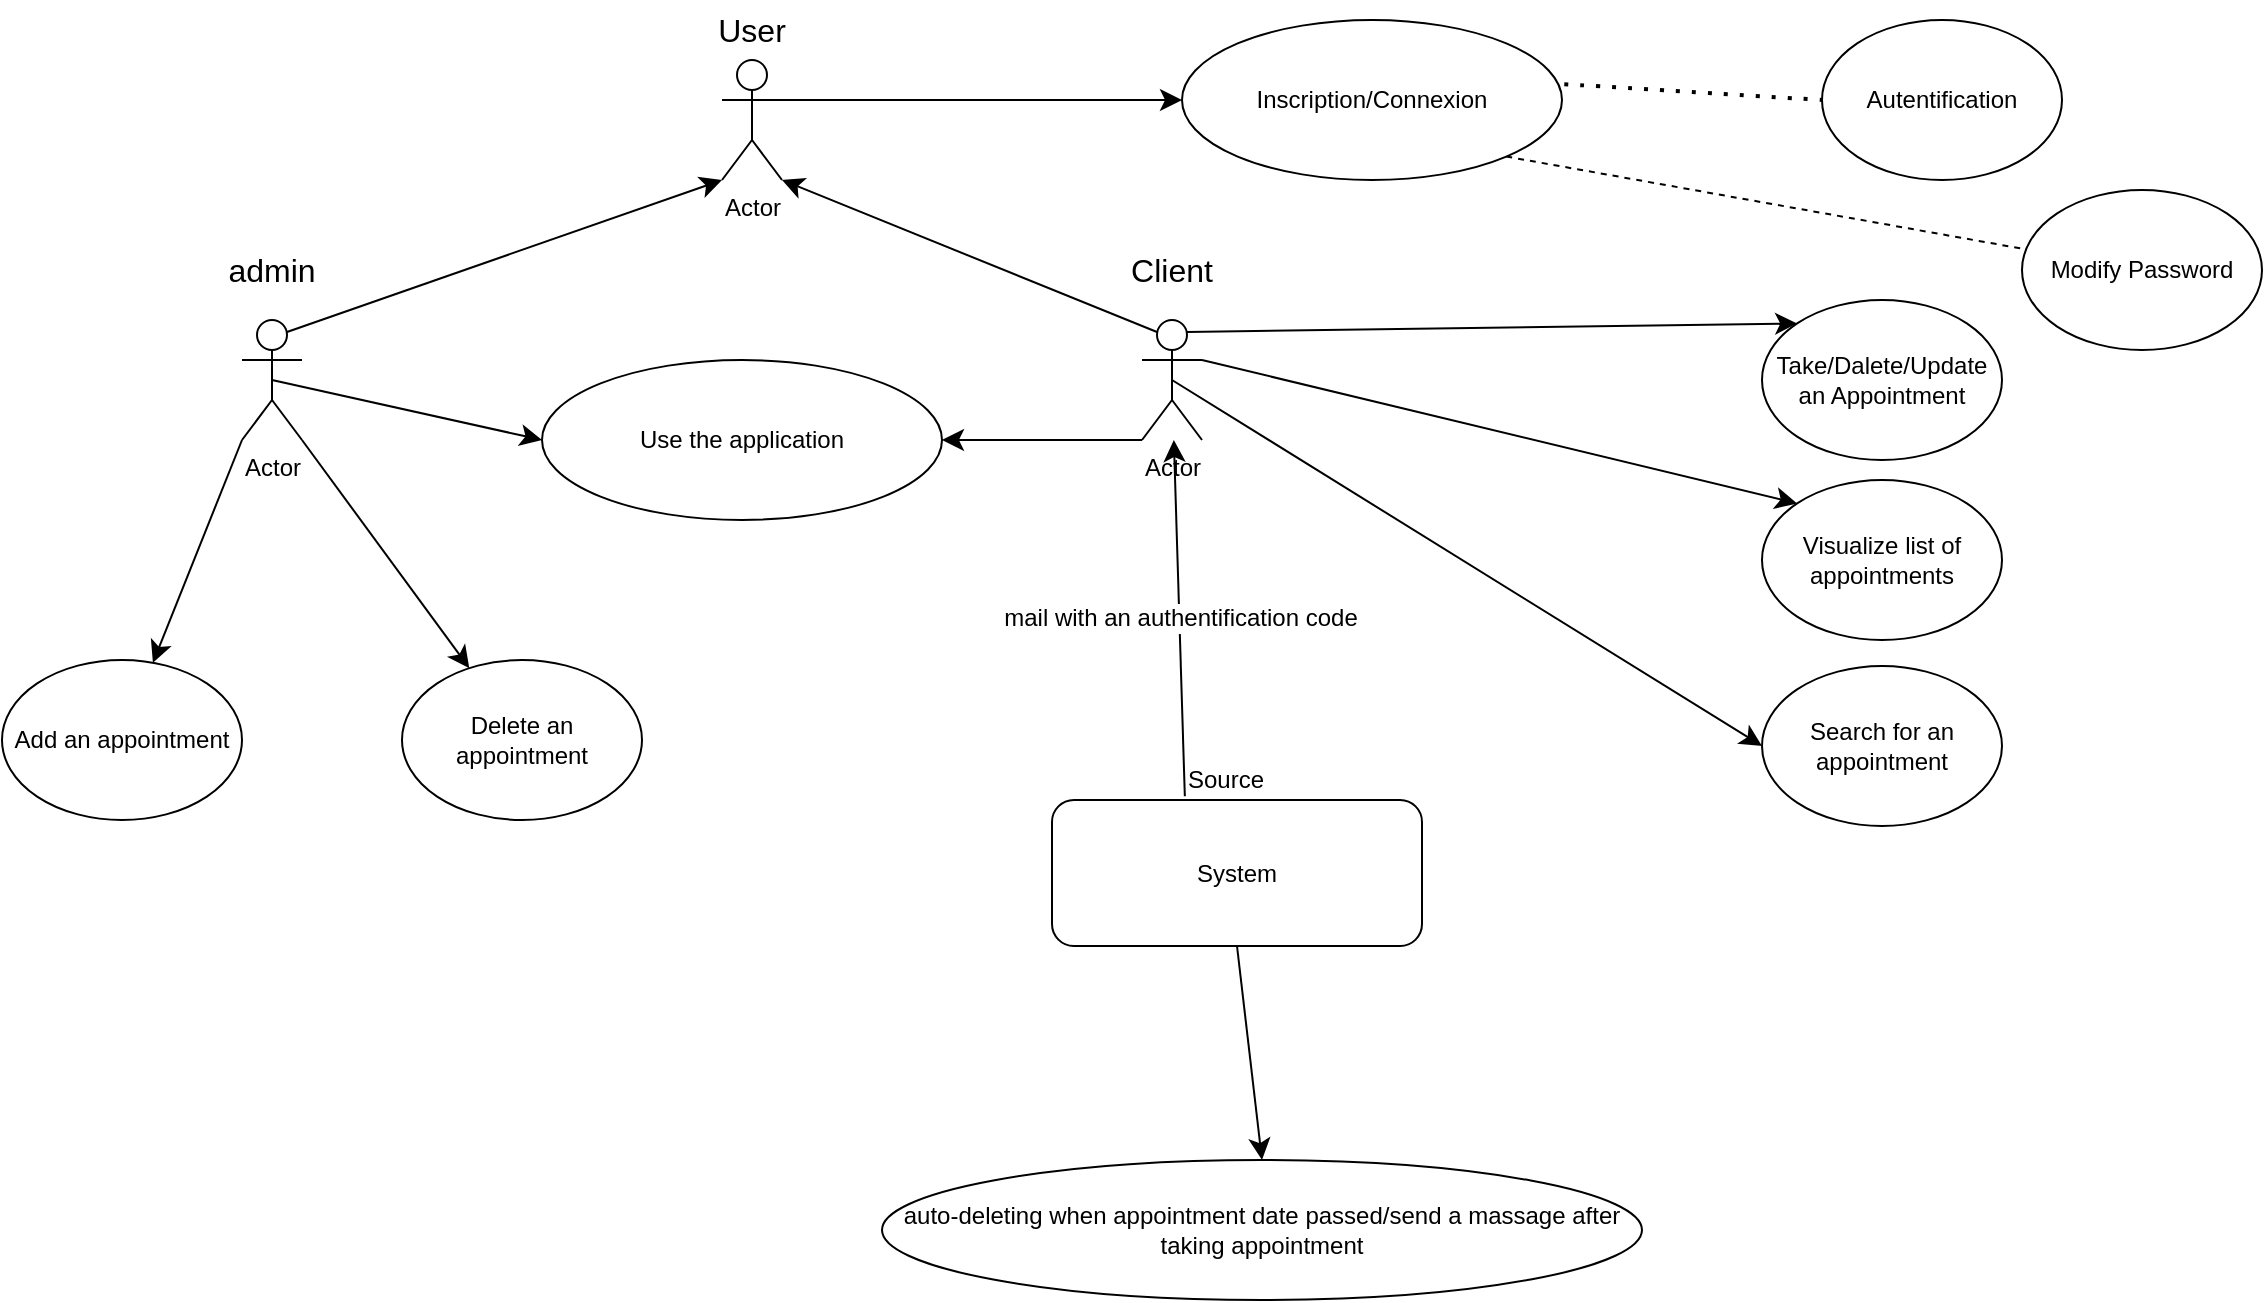<mxfile version="24.2.2" type="github">
  <diagram name="Page-1" id="e7e014a7-5840-1c2e-5031-d8a46d1fe8dd">
    <mxGraphModel dx="714" dy="405" grid="1" gridSize="10" guides="1" tooltips="1" connect="1" arrows="1" fold="1" page="1" pageScale="1" pageWidth="1169" pageHeight="826" background="none" math="0" shadow="0">
      <root>
        <mxCell id="0" />
        <mxCell id="1" parent="0" />
        <mxCell id="DnG9p90J1fAoUzaRt4j_-64" style="edgeStyle=none;curved=1;rounded=0;orthogonalLoop=1;jettySize=auto;html=1;exitX=1;exitY=0.333;exitDx=0;exitDy=0;exitPerimeter=0;entryX=0;entryY=0.5;entryDx=0;entryDy=0;fontSize=12;startSize=8;endSize=8;" edge="1" parent="1" source="DnG9p90J1fAoUzaRt4j_-42" target="DnG9p90J1fAoUzaRt4j_-63">
          <mxGeometry relative="1" as="geometry" />
        </mxCell>
        <mxCell id="DnG9p90J1fAoUzaRt4j_-42" value="Actor" style="shape=umlActor;verticalLabelPosition=bottom;verticalAlign=top;html=1;outlineConnect=0;" vertex="1" parent="1">
          <mxGeometry x="380" y="30" width="30" height="60" as="geometry" />
        </mxCell>
        <mxCell id="DnG9p90J1fAoUzaRt4j_-76" style="edgeStyle=none;curved=1;rounded=0;orthogonalLoop=1;jettySize=auto;html=1;exitX=0;exitY=1;exitDx=0;exitDy=0;exitPerimeter=0;fontSize=12;startSize=8;endSize=8;" edge="1" parent="1" source="DnG9p90J1fAoUzaRt4j_-44" target="DnG9p90J1fAoUzaRt4j_-75">
          <mxGeometry relative="1" as="geometry" />
        </mxCell>
        <mxCell id="DnG9p90J1fAoUzaRt4j_-79" style="edgeStyle=none;curved=1;rounded=0;orthogonalLoop=1;jettySize=auto;html=1;exitX=0.5;exitY=0.5;exitDx=0;exitDy=0;exitPerimeter=0;entryX=0;entryY=0.5;entryDx=0;entryDy=0;fontSize=12;startSize=8;endSize=8;" edge="1" parent="1" source="DnG9p90J1fAoUzaRt4j_-44" target="DnG9p90J1fAoUzaRt4j_-45">
          <mxGeometry relative="1" as="geometry" />
        </mxCell>
        <mxCell id="DnG9p90J1fAoUzaRt4j_-80" style="edgeStyle=none;curved=1;rounded=0;orthogonalLoop=1;jettySize=auto;html=1;exitX=1;exitY=1;exitDx=0;exitDy=0;exitPerimeter=0;fontSize=12;startSize=8;endSize=8;" edge="1" parent="1" source="DnG9p90J1fAoUzaRt4j_-44" target="DnG9p90J1fAoUzaRt4j_-77">
          <mxGeometry relative="1" as="geometry" />
        </mxCell>
        <mxCell id="DnG9p90J1fAoUzaRt4j_-44" value="Actor" style="shape=umlActor;verticalLabelPosition=bottom;verticalAlign=top;html=1;outlineConnect=0;" vertex="1" parent="1">
          <mxGeometry x="140" y="160" width="30" height="60" as="geometry" />
        </mxCell>
        <mxCell id="DnG9p90J1fAoUzaRt4j_-45" value="Use the application" style="ellipse;whiteSpace=wrap;html=1;" vertex="1" parent="1">
          <mxGeometry x="290" y="180" width="200" height="80" as="geometry" />
        </mxCell>
        <mxCell id="DnG9p90J1fAoUzaRt4j_-48" value="admin" style="text;html=1;align=center;verticalAlign=middle;whiteSpace=wrap;rounded=0;fontSize=16;" vertex="1" parent="1">
          <mxGeometry x="125" y="120" width="60" height="30" as="geometry" />
        </mxCell>
        <mxCell id="DnG9p90J1fAoUzaRt4j_-50" value="User" style="text;html=1;align=center;verticalAlign=middle;whiteSpace=wrap;rounded=0;fontSize=16;" vertex="1" parent="1">
          <mxGeometry x="365" width="60" height="30" as="geometry" />
        </mxCell>
        <mxCell id="DnG9p90J1fAoUzaRt4j_-61" style="edgeStyle=none;curved=1;rounded=0;orthogonalLoop=1;jettySize=auto;html=1;exitX=0;exitY=1;exitDx=0;exitDy=0;exitPerimeter=0;entryX=1;entryY=0.5;entryDx=0;entryDy=0;fontSize=12;startSize=8;endSize=8;" edge="1" parent="1" source="DnG9p90J1fAoUzaRt4j_-51" target="DnG9p90J1fAoUzaRt4j_-45">
          <mxGeometry relative="1" as="geometry" />
        </mxCell>
        <mxCell id="DnG9p90J1fAoUzaRt4j_-72" style="edgeStyle=none;curved=1;rounded=0;orthogonalLoop=1;jettySize=auto;html=1;exitX=0.75;exitY=0.1;exitDx=0;exitDy=0;exitPerimeter=0;entryX=0;entryY=0;entryDx=0;entryDy=0;fontSize=12;startSize=8;endSize=8;" edge="1" parent="1" source="DnG9p90J1fAoUzaRt4j_-51" target="DnG9p90J1fAoUzaRt4j_-69">
          <mxGeometry relative="1" as="geometry" />
        </mxCell>
        <mxCell id="DnG9p90J1fAoUzaRt4j_-73" style="edgeStyle=none;curved=1;rounded=0;orthogonalLoop=1;jettySize=auto;html=1;exitX=1;exitY=0.333;exitDx=0;exitDy=0;exitPerimeter=0;entryX=0;entryY=0;entryDx=0;entryDy=0;fontSize=12;startSize=8;endSize=8;" edge="1" parent="1" source="DnG9p90J1fAoUzaRt4j_-51" target="DnG9p90J1fAoUzaRt4j_-71">
          <mxGeometry relative="1" as="geometry" />
        </mxCell>
        <mxCell id="DnG9p90J1fAoUzaRt4j_-74" style="edgeStyle=none;curved=1;rounded=0;orthogonalLoop=1;jettySize=auto;html=1;exitX=0.5;exitY=0.5;exitDx=0;exitDy=0;exitPerimeter=0;entryX=0;entryY=0.5;entryDx=0;entryDy=0;fontSize=12;startSize=8;endSize=8;" edge="1" parent="1" source="DnG9p90J1fAoUzaRt4j_-51" target="DnG9p90J1fAoUzaRt4j_-70">
          <mxGeometry relative="1" as="geometry" />
        </mxCell>
        <mxCell id="DnG9p90J1fAoUzaRt4j_-51" value="Actor" style="shape=umlActor;verticalLabelPosition=bottom;verticalAlign=top;html=1;outlineConnect=0;" vertex="1" parent="1">
          <mxGeometry x="590" y="160" width="30" height="60" as="geometry" />
        </mxCell>
        <mxCell id="DnG9p90J1fAoUzaRt4j_-57" style="edgeStyle=none;curved=1;rounded=0;orthogonalLoop=1;jettySize=auto;html=1;exitX=0.75;exitY=0.1;exitDx=0;exitDy=0;exitPerimeter=0;entryX=0;entryY=1;entryDx=0;entryDy=0;entryPerimeter=0;fontSize=12;startSize=8;endSize=8;" edge="1" parent="1" source="DnG9p90J1fAoUzaRt4j_-44" target="DnG9p90J1fAoUzaRt4j_-42">
          <mxGeometry relative="1" as="geometry" />
        </mxCell>
        <mxCell id="DnG9p90J1fAoUzaRt4j_-59" value="Client" style="text;html=1;align=center;verticalAlign=middle;whiteSpace=wrap;rounded=0;fontSize=16;" vertex="1" parent="1">
          <mxGeometry x="575" y="120" width="60" height="30" as="geometry" />
        </mxCell>
        <mxCell id="DnG9p90J1fAoUzaRt4j_-62" style="edgeStyle=none;curved=1;rounded=0;orthogonalLoop=1;jettySize=auto;html=1;exitX=0.25;exitY=0.1;exitDx=0;exitDy=0;exitPerimeter=0;entryX=1;entryY=1;entryDx=0;entryDy=0;entryPerimeter=0;fontSize=12;startSize=8;endSize=8;" edge="1" parent="1" source="DnG9p90J1fAoUzaRt4j_-51" target="DnG9p90J1fAoUzaRt4j_-42">
          <mxGeometry relative="1" as="geometry" />
        </mxCell>
        <mxCell id="DnG9p90J1fAoUzaRt4j_-63" value="Inscription/Connexion" style="ellipse;whiteSpace=wrap;html=1;" vertex="1" parent="1">
          <mxGeometry x="610" y="10" width="190" height="80" as="geometry" />
        </mxCell>
        <mxCell id="DnG9p90J1fAoUzaRt4j_-65" value="Modify Password" style="ellipse;whiteSpace=wrap;html=1;" vertex="1" parent="1">
          <mxGeometry x="1030" y="95" width="120" height="80" as="geometry" />
        </mxCell>
        <mxCell id="DnG9p90J1fAoUzaRt4j_-66" value="Autentification" style="ellipse;whiteSpace=wrap;html=1;" vertex="1" parent="1">
          <mxGeometry x="930" y="10" width="120" height="80" as="geometry" />
        </mxCell>
        <mxCell id="DnG9p90J1fAoUzaRt4j_-69" value="Take/Dalete/Update an Appointment" style="ellipse;whiteSpace=wrap;html=1;" vertex="1" parent="1">
          <mxGeometry x="900" y="150" width="120" height="80" as="geometry" />
        </mxCell>
        <mxCell id="DnG9p90J1fAoUzaRt4j_-70" value="Search for an appointment" style="ellipse;whiteSpace=wrap;html=1;" vertex="1" parent="1">
          <mxGeometry x="900" y="333" width="120" height="80" as="geometry" />
        </mxCell>
        <mxCell id="DnG9p90J1fAoUzaRt4j_-71" value="Visualize list of appointments" style="ellipse;whiteSpace=wrap;html=1;" vertex="1" parent="1">
          <mxGeometry x="900" y="240" width="120" height="80" as="geometry" />
        </mxCell>
        <mxCell id="DnG9p90J1fAoUzaRt4j_-75" value="Add an appointment" style="ellipse;whiteSpace=wrap;html=1;" vertex="1" parent="1">
          <mxGeometry x="20" y="330" width="120" height="80" as="geometry" />
        </mxCell>
        <mxCell id="DnG9p90J1fAoUzaRt4j_-77" value="Delete an appointment" style="ellipse;whiteSpace=wrap;html=1;" vertex="1" parent="1">
          <mxGeometry x="220" y="330" width="120" height="80" as="geometry" />
        </mxCell>
        <mxCell id="DnG9p90J1fAoUzaRt4j_-89" style="edgeStyle=none;curved=1;rounded=0;orthogonalLoop=1;jettySize=auto;html=1;exitX=0.5;exitY=1;exitDx=0;exitDy=0;entryX=0.5;entryY=0;entryDx=0;entryDy=0;fontSize=12;startSize=8;endSize=8;" edge="1" parent="1" source="DnG9p90J1fAoUzaRt4j_-82" target="DnG9p90J1fAoUzaRt4j_-83">
          <mxGeometry relative="1" as="geometry" />
        </mxCell>
        <mxCell id="DnG9p90J1fAoUzaRt4j_-82" value="System" style="rounded=1;whiteSpace=wrap;html=1;" vertex="1" parent="1">
          <mxGeometry x="545" y="400" width="185" height="73" as="geometry" />
        </mxCell>
        <mxCell id="DnG9p90J1fAoUzaRt4j_-83" value="auto-deleting when appointment date passed/send a massage after taking appointment" style="ellipse;whiteSpace=wrap;html=1;" vertex="1" parent="1">
          <mxGeometry x="460" y="580" width="380" height="70" as="geometry" />
        </mxCell>
        <mxCell id="DnG9p90J1fAoUzaRt4j_-90" value="" style="endArrow=classic;html=1;rounded=0;fontSize=12;startSize=8;endSize=8;curved=1;exitX=0.359;exitY=-0.026;exitDx=0;exitDy=0;exitPerimeter=0;" edge="1" parent="1" source="DnG9p90J1fAoUzaRt4j_-82" target="DnG9p90J1fAoUzaRt4j_-51">
          <mxGeometry relative="1" as="geometry">
            <mxPoint x="545" y="340" as="sourcePoint" />
            <mxPoint x="650" y="270" as="targetPoint" />
          </mxGeometry>
        </mxCell>
        <mxCell id="DnG9p90J1fAoUzaRt4j_-91" value="mail with an authentification code" style="edgeLabel;resizable=0;html=1;fontSize=12;;align=center;verticalAlign=middle;" connectable="0" vertex="1" parent="DnG9p90J1fAoUzaRt4j_-90">
          <mxGeometry relative="1" as="geometry" />
        </mxCell>
        <mxCell id="DnG9p90J1fAoUzaRt4j_-92" value="Source" style="edgeLabel;resizable=0;html=1;fontSize=12;;align=left;verticalAlign=bottom;" connectable="0" vertex="1" parent="DnG9p90J1fAoUzaRt4j_-90">
          <mxGeometry x="-1" relative="1" as="geometry" />
        </mxCell>
        <mxCell id="DnG9p90J1fAoUzaRt4j_-97" value="" style="endArrow=none;dashed=1;html=1;rounded=0;fontSize=12;startSize=8;endSize=8;curved=1;exitX=1;exitY=1;exitDx=0;exitDy=0;" edge="1" parent="1" source="DnG9p90J1fAoUzaRt4j_-63" target="DnG9p90J1fAoUzaRt4j_-65">
          <mxGeometry width="50" height="50" relative="1" as="geometry">
            <mxPoint x="770" y="80" as="sourcePoint" />
            <mxPoint x="880" y="40" as="targetPoint" />
          </mxGeometry>
        </mxCell>
        <mxCell id="DnG9p90J1fAoUzaRt4j_-99" value="" style="endArrow=none;dashed=1;html=1;dashPattern=1 3;strokeWidth=2;rounded=0;fontSize=12;startSize=8;endSize=8;curved=1;entryX=0;entryY=0.5;entryDx=0;entryDy=0;exitX=1.006;exitY=0.401;exitDx=0;exitDy=0;exitPerimeter=0;" edge="1" parent="1" source="DnG9p90J1fAoUzaRt4j_-63" target="DnG9p90J1fAoUzaRt4j_-66">
          <mxGeometry width="50" height="50" relative="1" as="geometry">
            <mxPoint x="860" y="75" as="sourcePoint" />
            <mxPoint x="910" y="25" as="targetPoint" />
          </mxGeometry>
        </mxCell>
      </root>
    </mxGraphModel>
  </diagram>
</mxfile>
